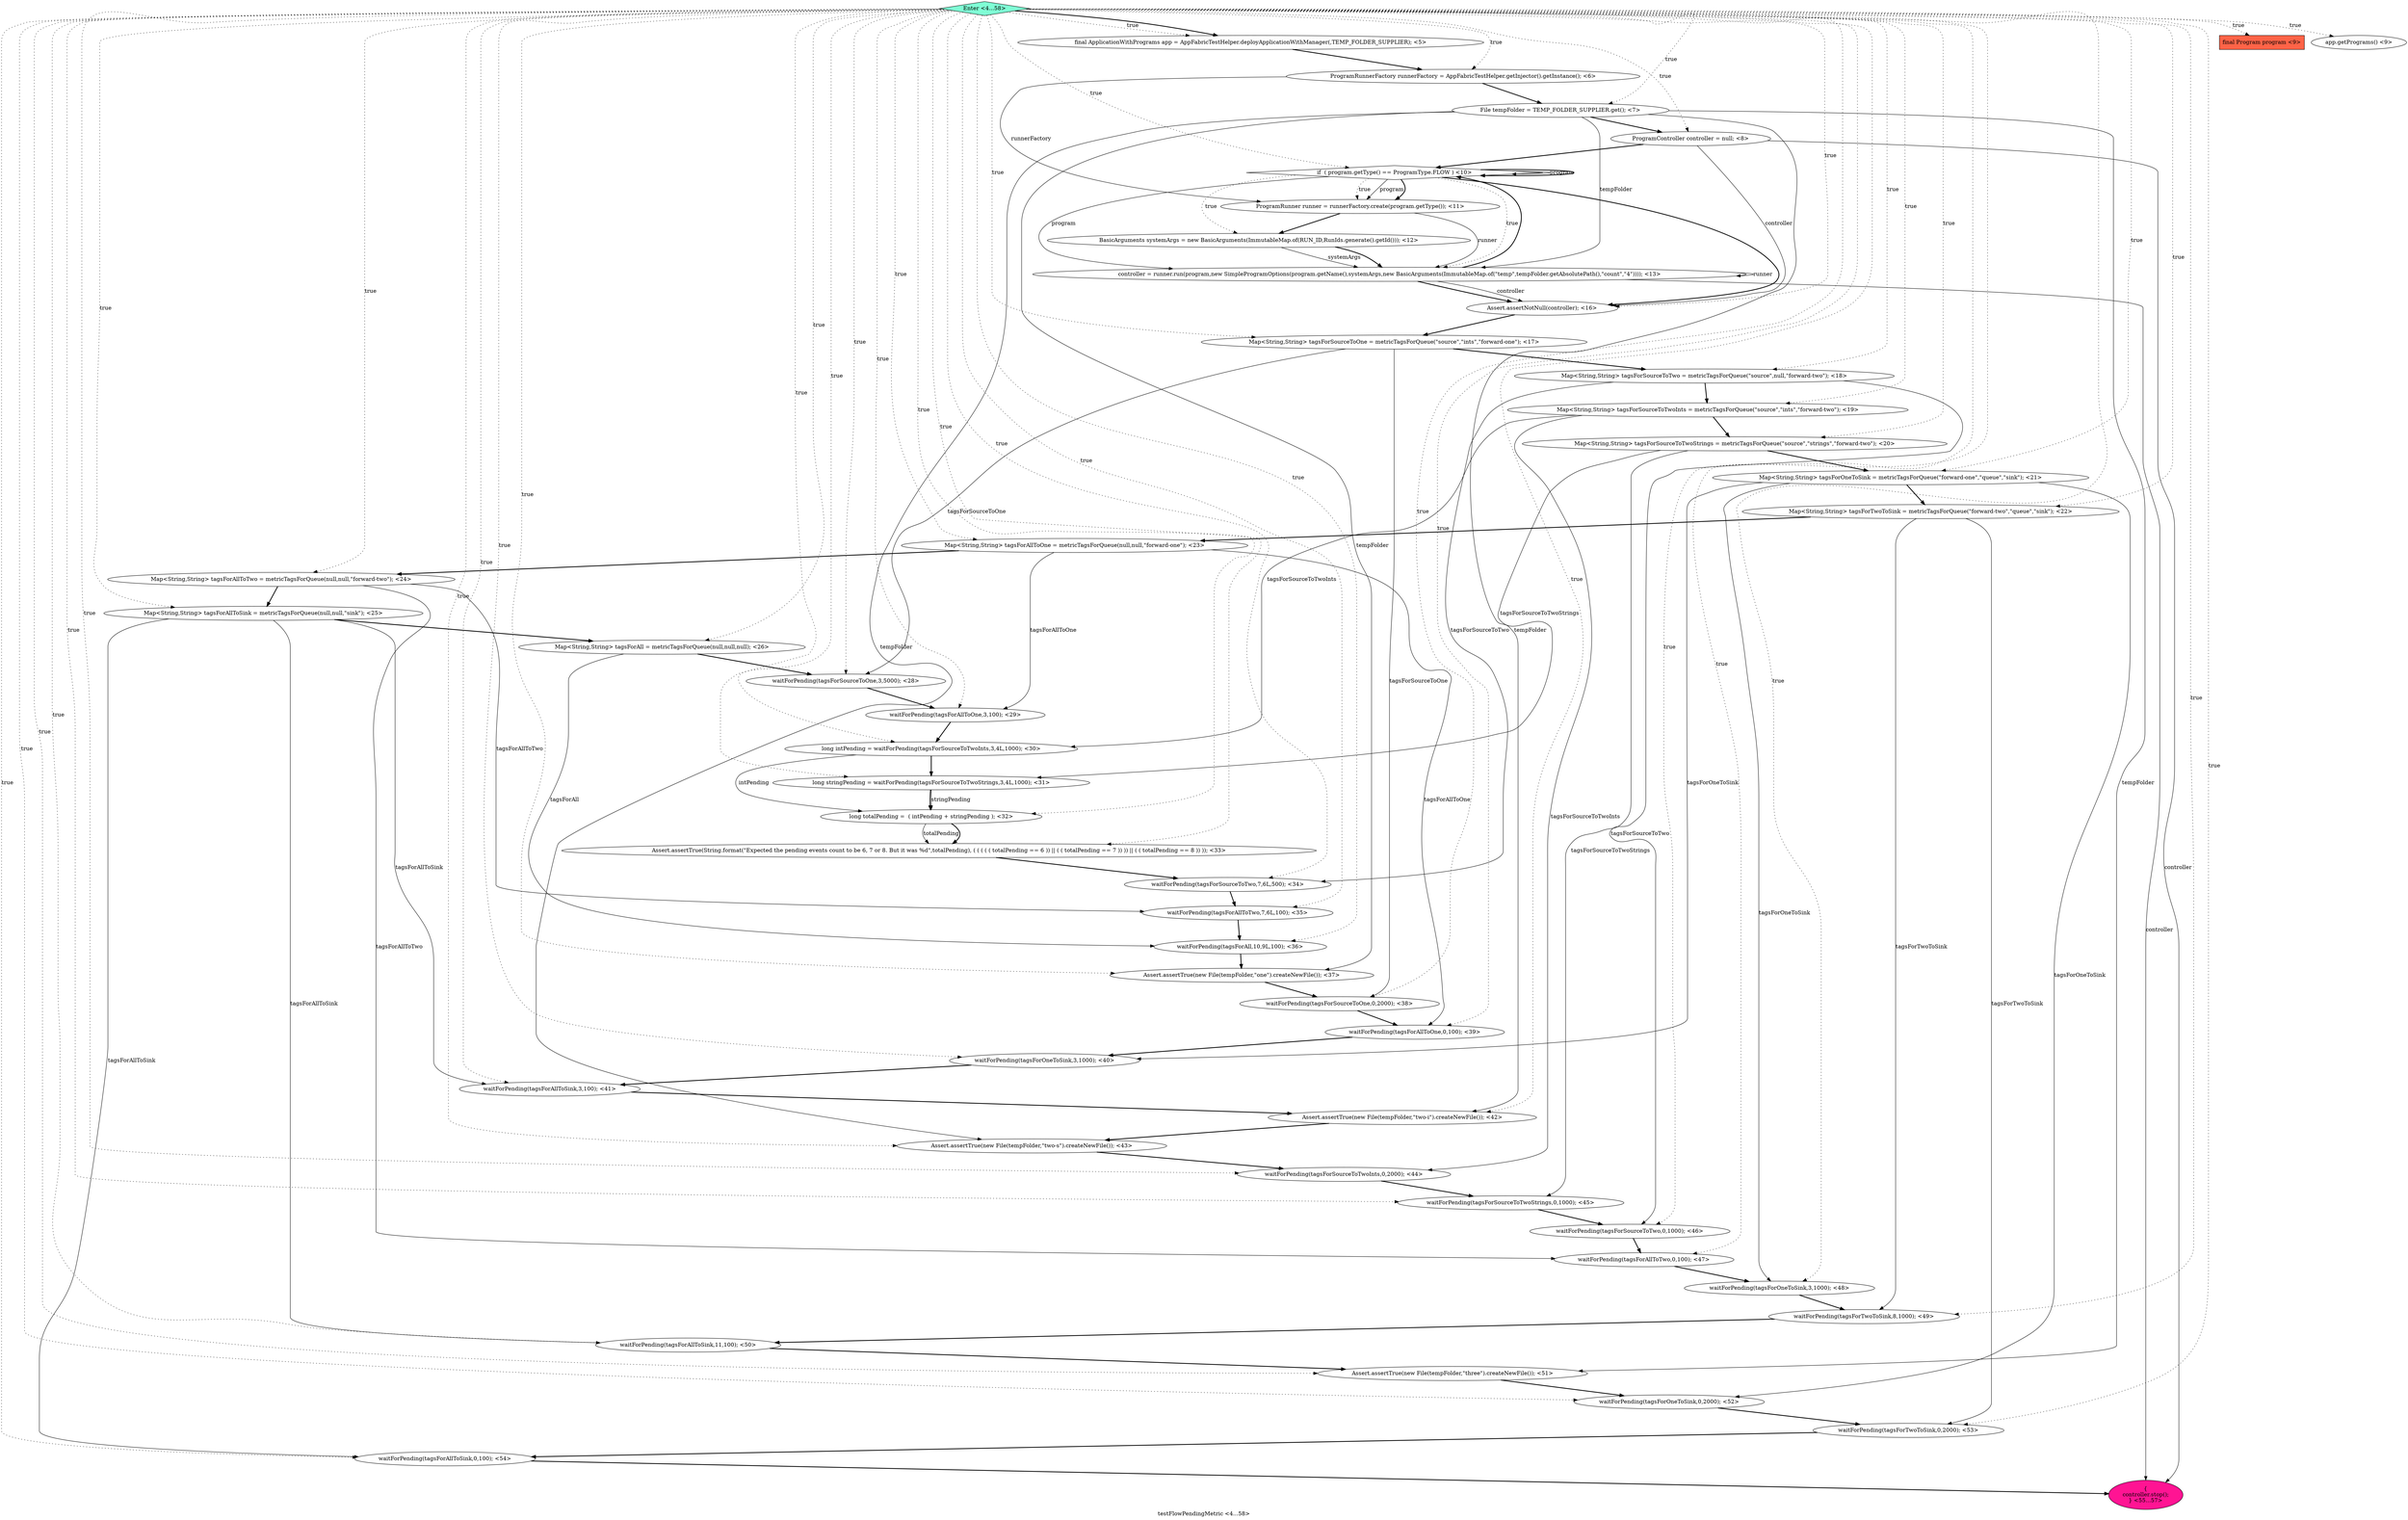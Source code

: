 digraph PDG {
label = "testFlowPendingMetric <4...58>";
0.47 [style = filled, label = "waitForPending(tagsForAllToSink,0,100); <54>", fillcolor = white, shape = ellipse];
0.16 [style = filled, label = "Map<String,String> tagsForTwoToSink = metricTagsForQueue(\"forward-two\",\"queue\",\"sink\"); <22>", fillcolor = white, shape = ellipse];
0.25 [style = filled, label = "long totalPending =  ( intPending + stringPending ); <32>", fillcolor = white, shape = ellipse];
0.20 [style = filled, label = "Map<String,String> tagsForAll = metricTagsForQueue(null,null,null); <26>", fillcolor = white, shape = ellipse];
0.29 [style = filled, label = "waitForPending(tagsForAll,10,9L,100); <36>", fillcolor = white, shape = ellipse];
0.42 [style = filled, label = "waitForPending(tagsForTwoToSink,8,1000); <49>", fillcolor = white, shape = ellipse];
0.4 [style = filled, label = "final Program program <9>", fillcolor = tomato, shape = box];
0.3 [style = filled, label = "ProgramController controller = null; <8>", fillcolor = white, shape = ellipse];
0.11 [style = filled, label = "Map<String,String> tagsForSourceToOne = metricTagsForQueue(\"source\",\"ints\",\"forward-one\"); <17>", fillcolor = white, shape = ellipse];
0.31 [style = filled, label = "waitForPending(tagsForSourceToOne,0,2000); <38>", fillcolor = white, shape = ellipse];
0.38 [style = filled, label = "waitForPending(tagsForSourceToTwoStrings,0,1000); <45>", fillcolor = white, shape = ellipse];
0.46 [style = filled, label = "waitForPending(tagsForTwoToSink,0,2000); <53>", fillcolor = white, shape = ellipse];
0.1 [style = filled, label = "ProgramRunnerFactory runnerFactory = AppFabricTestHelper.getInjector().getInstance(); <6>", fillcolor = white, shape = ellipse];
0.41 [style = filled, label = "waitForPending(tagsForOneToSink,3,1000); <48>", fillcolor = white, shape = ellipse];
0.12 [style = filled, label = "Map<String,String> tagsForSourceToTwo = metricTagsForQueue(\"source\",null,\"forward-two\"); <18>", fillcolor = white, shape = ellipse];
0.17 [style = filled, label = "Map<String,String> tagsForAllToOne = metricTagsForQueue(null,null,\"forward-one\"); <23>", fillcolor = white, shape = ellipse];
0.27 [style = filled, label = "waitForPending(tagsForSourceToTwo,7,6L,500); <34>", fillcolor = white, shape = ellipse];
0.49 [style = filled, label = "Enter <4...58>", fillcolor = aquamarine, shape = diamond];
0.35 [style = filled, label = "Assert.assertTrue(new File(tempFolder,\"two-i\").createNewFile()); <42>", fillcolor = white, shape = ellipse];
0.19 [style = filled, label = "Map<String,String> tagsForAllToSink = metricTagsForQueue(null,null,\"sink\"); <25>", fillcolor = white, shape = ellipse];
0.45 [style = filled, label = "waitForPending(tagsForOneToSink,0,2000); <52>", fillcolor = white, shape = ellipse];
0.15 [style = filled, label = "Map<String,String> tagsForOneToSink = metricTagsForQueue(\"forward-one\",\"queue\",\"sink\"); <21>", fillcolor = white, shape = ellipse];
0.0 [style = filled, label = "final ApplicationWithPrograms app = AppFabricTestHelper.deployApplicationWithManager(,TEMP_FOLDER_SUPPLIER); <5>", fillcolor = white, shape = ellipse];
0.34 [style = filled, label = "waitForPending(tagsForAllToSink,3,100); <41>", fillcolor = white, shape = ellipse];
0.22 [style = filled, label = "waitForPending(tagsForAllToOne,3,100); <29>", fillcolor = white, shape = ellipse];
0.44 [style = filled, label = "Assert.assertTrue(new File(tempFolder,\"three\").createNewFile()); <51>", fillcolor = white, shape = ellipse];
0.28 [style = filled, label = "waitForPending(tagsForAllToTwo,7,6L,100); <35>", fillcolor = white, shape = ellipse];
0.7 [style = filled, label = "ProgramRunner runner = runnerFactory.create(program.getType()); <11>", fillcolor = white, shape = ellipse];
0.18 [style = filled, label = "Map<String,String> tagsForAllToTwo = metricTagsForQueue(null,null,\"forward-two\"); <24>", fillcolor = white, shape = ellipse];
0.33 [style = filled, label = "waitForPending(tagsForOneToSink,3,1000); <40>", fillcolor = white, shape = ellipse];
0.8 [style = filled, label = "BasicArguments systemArgs = new BasicArguments(ImmutableMap.of(RUN_ID,RunIds.generate().getId())); <12>", fillcolor = white, shape = ellipse];
0.24 [style = filled, label = "long stringPending = waitForPending(tagsForSourceToTwoStrings,3,4L,1000); <31>", fillcolor = white, shape = ellipse];
0.36 [style = filled, label = "Assert.assertTrue(new File(tempFolder,\"two-s\").createNewFile()); <43>", fillcolor = white, shape = ellipse];
0.23 [style = filled, label = "long intPending = waitForPending(tagsForSourceToTwoInts,3,4L,1000); <30>", fillcolor = white, shape = ellipse];
0.26 [style = filled, label = "Assert.assertTrue(String.format(\"Expected the pending events count to be 6, 7 or 8. But it was %d\",totalPending), ( ( ( ( ( totalPending == 6 )) || ( ( totalPending == 7 )) )) || ( ( totalPending == 8 )) )); <33>", fillcolor = white, shape = ellipse];
0.30 [style = filled, label = "Assert.assertTrue(new File(tempFolder,\"one\").createNewFile()); <37>", fillcolor = white, shape = ellipse];
0.10 [style = filled, label = "Assert.assertNotNull(controller); <16>", fillcolor = white, shape = ellipse];
0.37 [style = filled, label = "waitForPending(tagsForSourceToTwoInts,0,2000); <44>", fillcolor = white, shape = ellipse];
0.48 [style = filled, label = "{
controller.stop();
} <55...57>", fillcolor = deeppink, shape = ellipse];
0.9 [style = filled, label = "controller = runner.run(program,new SimpleProgramOptions(program.getName(),systemArgs,new BasicArguments(ImmutableMap.of(\"temp\",tempFolder.getAbsolutePath(),\"count\",\"4\")))); <13>", fillcolor = white, shape = ellipse];
0.43 [style = filled, label = "waitForPending(tagsForAllToSink,11,100); <50>", fillcolor = white, shape = ellipse];
0.2 [style = filled, label = "File tempFolder = TEMP_FOLDER_SUPPLIER.get(); <7>", fillcolor = white, shape = ellipse];
0.14 [style = filled, label = "Map<String,String> tagsForSourceToTwoStrings = metricTagsForQueue(\"source\",\"strings\",\"forward-two\"); <20>", fillcolor = white, shape = ellipse];
0.39 [style = filled, label = "waitForPending(tagsForSourceToTwo,0,1000); <46>", fillcolor = white, shape = ellipse];
0.40 [style = filled, label = "waitForPending(tagsForAllToTwo,0,100); <47>", fillcolor = white, shape = ellipse];
0.21 [style = filled, label = "waitForPending(tagsForSourceToOne,3,5000); <28>", fillcolor = white, shape = ellipse];
0.5 [style = filled, label = "app.getPrograms() <9>", fillcolor = white, shape = ellipse];
0.13 [style = filled, label = "Map<String,String> tagsForSourceToTwoInts = metricTagsForQueue(\"source\",\"ints\",\"forward-two\"); <19>", fillcolor = white, shape = ellipse];
0.6 [style = filled, label = "if  ( program.getType() == ProgramType.FLOW ) <10>", fillcolor = white, shape = diamond];
0.32 [style = filled, label = "waitForPending(tagsForAllToOne,0,100); <39>", fillcolor = white, shape = ellipse];
0.0 -> 0.1 [style = bold, label=""];
0.1 -> 0.2 [style = bold, label=""];
0.1 -> 0.7 [style = solid, label="runnerFactory"];
0.2 -> 0.3 [style = bold, label=""];
0.2 -> 0.9 [style = solid, label="tempFolder"];
0.2 -> 0.30 [style = solid, label="tempFolder"];
0.2 -> 0.35 [style = solid, label="tempFolder"];
0.2 -> 0.36 [style = solid, label="tempFolder"];
0.2 -> 0.44 [style = solid, label="tempFolder"];
0.3 -> 0.6 [style = bold, label=""];
0.3 -> 0.10 [style = solid, label="controller"];
0.3 -> 0.48 [style = solid, label="controller"];
0.6 -> 0.6 [style = solid, label="program"];
0.6 -> 0.6 [style = bold, label=""];
0.6 -> 0.7 [style = dotted, label="true"];
0.6 -> 0.7 [style = solid, label="program"];
0.6 -> 0.7 [style = bold, label=""];
0.6 -> 0.8 [style = dotted, label="true"];
0.6 -> 0.9 [style = dotted, label="true"];
0.6 -> 0.9 [style = solid, label="program"];
0.6 -> 0.10 [style = bold, label=""];
0.7 -> 0.8 [style = bold, label=""];
0.7 -> 0.9 [style = solid, label="runner"];
0.8 -> 0.9 [style = solid, label="systemArgs"];
0.8 -> 0.9 [style = bold, label=""];
0.9 -> 0.6 [style = bold, label=""];
0.9 -> 0.9 [style = solid, label="runner"];
0.9 -> 0.10 [style = solid, label="controller"];
0.9 -> 0.10 [style = bold, label=""];
0.9 -> 0.48 [style = solid, label="controller"];
0.10 -> 0.11 [style = bold, label=""];
0.11 -> 0.12 [style = bold, label=""];
0.11 -> 0.21 [style = solid, label="tagsForSourceToOne"];
0.11 -> 0.31 [style = solid, label="tagsForSourceToOne"];
0.12 -> 0.13 [style = bold, label=""];
0.12 -> 0.27 [style = solid, label="tagsForSourceToTwo"];
0.12 -> 0.39 [style = solid, label="tagsForSourceToTwo"];
0.13 -> 0.14 [style = bold, label=""];
0.13 -> 0.23 [style = solid, label="tagsForSourceToTwoInts"];
0.13 -> 0.37 [style = solid, label="tagsForSourceToTwoInts"];
0.14 -> 0.15 [style = bold, label=""];
0.14 -> 0.24 [style = solid, label="tagsForSourceToTwoStrings"];
0.14 -> 0.38 [style = solid, label="tagsForSourceToTwoStrings"];
0.15 -> 0.16 [style = bold, label=""];
0.15 -> 0.33 [style = solid, label="tagsForOneToSink"];
0.15 -> 0.41 [style = solid, label="tagsForOneToSink"];
0.15 -> 0.45 [style = solid, label="tagsForOneToSink"];
0.16 -> 0.17 [style = bold, label=""];
0.16 -> 0.42 [style = solid, label="tagsForTwoToSink"];
0.16 -> 0.46 [style = solid, label="tagsForTwoToSink"];
0.17 -> 0.18 [style = bold, label=""];
0.17 -> 0.22 [style = solid, label="tagsForAllToOne"];
0.17 -> 0.32 [style = solid, label="tagsForAllToOne"];
0.18 -> 0.19 [style = bold, label=""];
0.18 -> 0.28 [style = solid, label="tagsForAllToTwo"];
0.18 -> 0.40 [style = solid, label="tagsForAllToTwo"];
0.19 -> 0.20 [style = bold, label=""];
0.19 -> 0.34 [style = solid, label="tagsForAllToSink"];
0.19 -> 0.43 [style = solid, label="tagsForAllToSink"];
0.19 -> 0.47 [style = solid, label="tagsForAllToSink"];
0.20 -> 0.21 [style = bold, label=""];
0.20 -> 0.29 [style = solid, label="tagsForAll"];
0.21 -> 0.22 [style = bold, label=""];
0.22 -> 0.23 [style = bold, label=""];
0.23 -> 0.24 [style = bold, label=""];
0.23 -> 0.25 [style = solid, label="intPending"];
0.24 -> 0.25 [style = solid, label="stringPending"];
0.24 -> 0.25 [style = bold, label=""];
0.25 -> 0.26 [style = solid, label="totalPending"];
0.25 -> 0.26 [style = bold, label=""];
0.26 -> 0.27 [style = bold, label=""];
0.27 -> 0.28 [style = bold, label=""];
0.28 -> 0.29 [style = bold, label=""];
0.29 -> 0.30 [style = bold, label=""];
0.30 -> 0.31 [style = bold, label=""];
0.31 -> 0.32 [style = bold, label=""];
0.32 -> 0.33 [style = bold, label=""];
0.33 -> 0.34 [style = bold, label=""];
0.34 -> 0.35 [style = bold, label=""];
0.35 -> 0.36 [style = bold, label=""];
0.36 -> 0.37 [style = bold, label=""];
0.37 -> 0.38 [style = bold, label=""];
0.38 -> 0.39 [style = bold, label=""];
0.39 -> 0.40 [style = bold, label=""];
0.40 -> 0.41 [style = bold, label=""];
0.41 -> 0.42 [style = bold, label=""];
0.42 -> 0.43 [style = bold, label=""];
0.43 -> 0.44 [style = bold, label=""];
0.44 -> 0.45 [style = bold, label=""];
0.45 -> 0.46 [style = bold, label=""];
0.46 -> 0.47 [style = bold, label=""];
0.47 -> 0.48 [style = bold, label=""];
0.49 -> 0.0 [style = dotted, label="true"];
0.49 -> 0.0 [style = bold, label=""];
0.49 -> 0.1 [style = dotted, label="true"];
0.49 -> 0.2 [style = dotted, label="true"];
0.49 -> 0.3 [style = dotted, label="true"];
0.49 -> 0.4 [style = dotted, label="true"];
0.49 -> 0.5 [style = dotted, label="true"];
0.49 -> 0.6 [style = dotted, label="true"];
0.49 -> 0.10 [style = dotted, label="true"];
0.49 -> 0.11 [style = dotted, label="true"];
0.49 -> 0.12 [style = dotted, label="true"];
0.49 -> 0.13 [style = dotted, label="true"];
0.49 -> 0.14 [style = dotted, label="true"];
0.49 -> 0.15 [style = dotted, label="true"];
0.49 -> 0.16 [style = dotted, label="true"];
0.49 -> 0.17 [style = dotted, label="true"];
0.49 -> 0.18 [style = dotted, label="true"];
0.49 -> 0.19 [style = dotted, label="true"];
0.49 -> 0.20 [style = dotted, label="true"];
0.49 -> 0.21 [style = dotted, label="true"];
0.49 -> 0.22 [style = dotted, label="true"];
0.49 -> 0.23 [style = dotted, label="true"];
0.49 -> 0.24 [style = dotted, label="true"];
0.49 -> 0.25 [style = dotted, label="true"];
0.49 -> 0.26 [style = dotted, label="true"];
0.49 -> 0.27 [style = dotted, label="true"];
0.49 -> 0.28 [style = dotted, label="true"];
0.49 -> 0.29 [style = dotted, label="true"];
0.49 -> 0.30 [style = dotted, label="true"];
0.49 -> 0.31 [style = dotted, label="true"];
0.49 -> 0.32 [style = dotted, label="true"];
0.49 -> 0.33 [style = dotted, label="true"];
0.49 -> 0.34 [style = dotted, label="true"];
0.49 -> 0.35 [style = dotted, label="true"];
0.49 -> 0.36 [style = dotted, label="true"];
0.49 -> 0.37 [style = dotted, label="true"];
0.49 -> 0.38 [style = dotted, label="true"];
0.49 -> 0.39 [style = dotted, label="true"];
0.49 -> 0.40 [style = dotted, label="true"];
0.49 -> 0.41 [style = dotted, label="true"];
0.49 -> 0.42 [style = dotted, label="true"];
0.49 -> 0.43 [style = dotted, label="true"];
0.49 -> 0.44 [style = dotted, label="true"];
0.49 -> 0.45 [style = dotted, label="true"];
0.49 -> 0.46 [style = dotted, label="true"];
0.49 -> 0.47 [style = dotted, label="true"];
}
